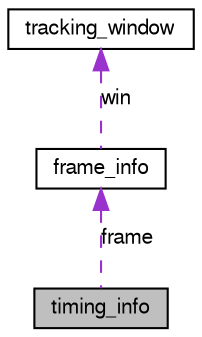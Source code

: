 digraph G
{
  edge [fontname="FreeSans",fontsize="10",labelfontname="FreeSans",labelfontsize="10"];
  node [fontname="FreeSans",fontsize="10",shape=record];
  Node1 [label="timing_info",height=0.2,width=0.4,color="black", fillcolor="grey75", style="filled" fontcolor="black"];
  Node2 -> Node1 [dir=back,color="darkorchid3",fontsize="10",style="dashed",label="frame",fontname="FreeSans"];
  Node2 [label="frame_info",height=0.2,width=0.4,color="black", fillcolor="white", style="filled",URL="$structframe__info.html",tooltip="timing information for a particular frame"];
  Node3 -> Node2 [dir=back,color="darkorchid3",fontsize="10",style="dashed",label="win",fontname="FreeSans"];
  Node3 [label="tracking_window",height=0.2,width=0.4,color="black", fillcolor="white", style="filled",URL="$structtracking__window.html",tooltip="Keeps updated state information on the position of the ROI and the object being tracked..."];
}
